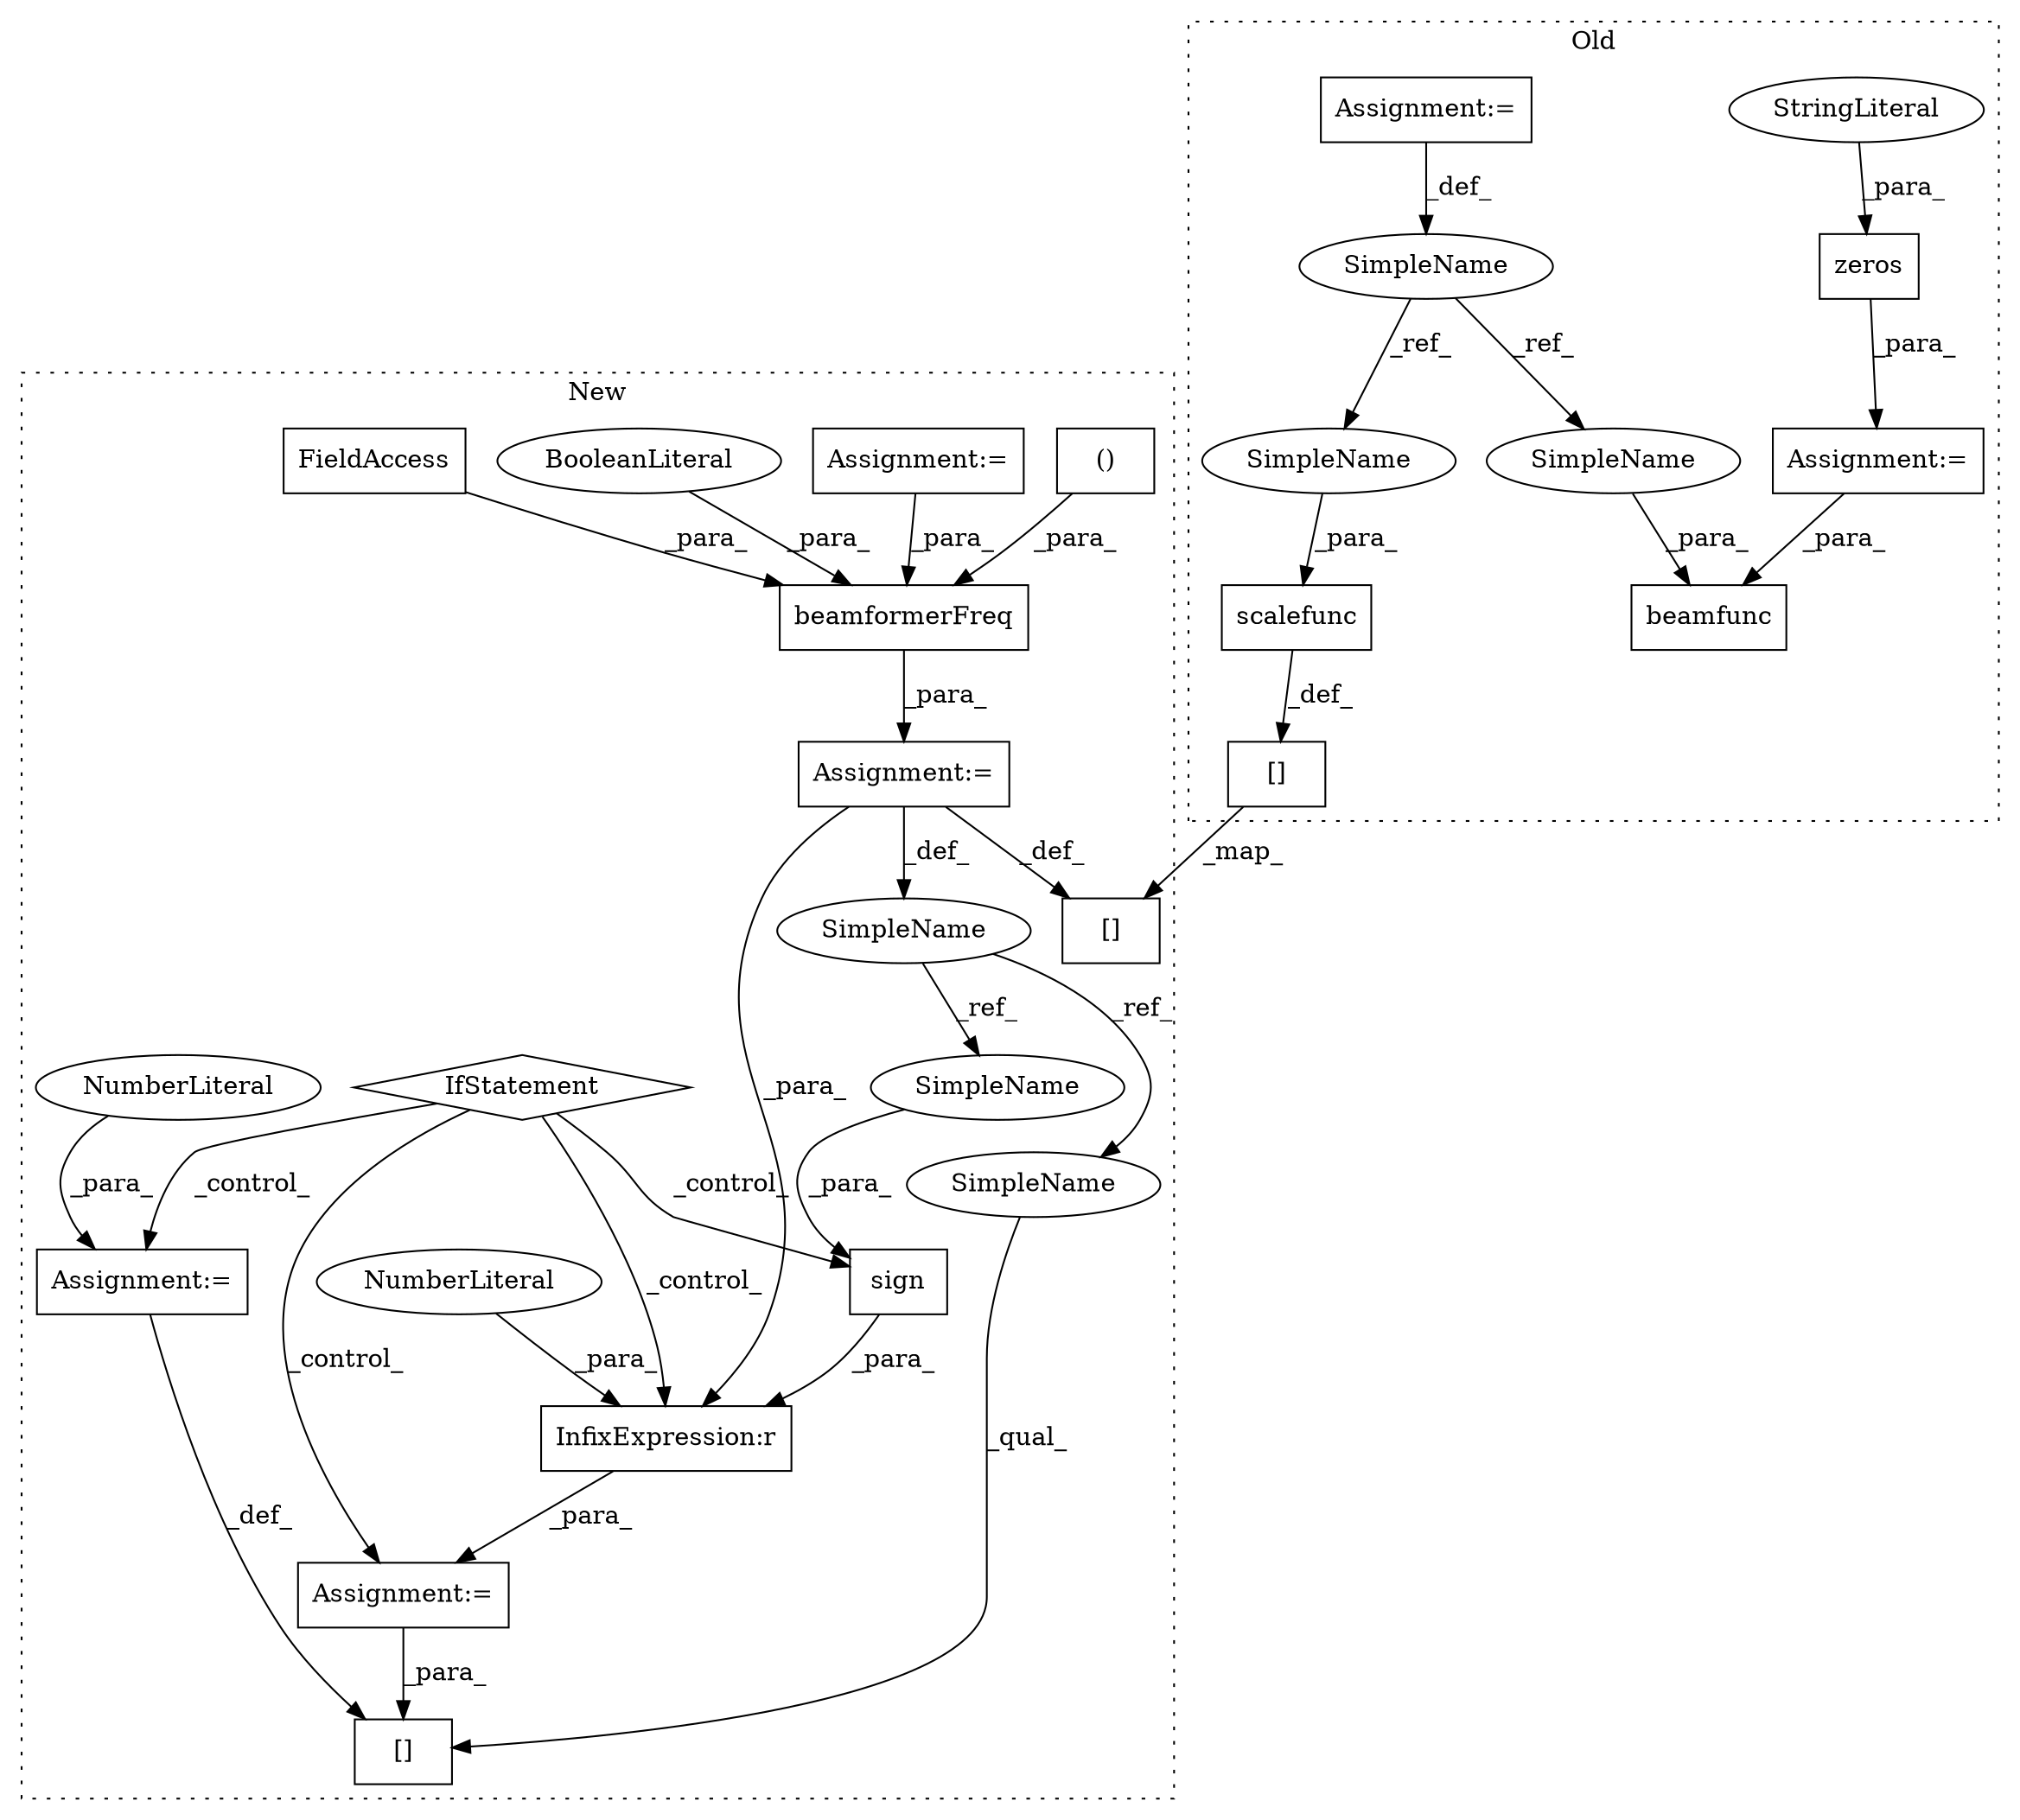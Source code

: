 digraph G {
subgraph cluster0 {
1 [label="beamfunc" a="32" s="7417,7443" l="9,1" shape="box"];
3 [label="zeros" a="32" s="6777,6798" l="6,1" shape="box"];
4 [label="StringLiteral" a="45" s="6795" l="3" shape="ellipse"];
5 [label="Assignment:=" a="7" s="6776" l="1" shape="box"];
6 [label="Assignment:=" a="7" s="6838" l="1" shape="box"];
8 [label="[]" a="2" s="7454,7458" l="3,1" shape="box"];
12 [label="SimpleName" a="42" s="6837" l="1" shape="ellipse"];
13 [label="scalefunc" a="32" s="7460,7471" l="10,1" shape="box"];
25 [label="SimpleName" a="42" s="7470" l="1" shape="ellipse"];
26 [label="SimpleName" a="42" s="7432" l="1" shape="ellipse"];
label = "Old";
style="dotted";
}
subgraph cluster1 {
2 [label="[]" a="2" s="7010,7037" l="17,1" shape="box"];
7 [label="()" a="106" s="6859" l="59" shape="box"];
9 [label="[]" a="2" s="7062,7066" l="3,1" shape="box"];
10 [label="sign" a="32" s="6971,6992" l="5,1" shape="box"];
11 [label="SimpleName" a="42" s="6769" l="16" shape="ellipse"];
14 [label="InfixExpression:r" a="27" s="6993" l="3" shape="box"];
15 [label="NumberLiteral" a="34" s="6996" l="1" shape="ellipse"];
16 [label="IfStatement" a="25" s="6930,6945" l="4,2" shape="diamond"];
17 [label="Assignment:=" a="7" s="7038" l="1" shape="box"];
18 [label="NumberLiteral" a="34" s="7039" l="3" shape="ellipse"];
19 [label="Assignment:=" a="7" s="6785" l="1" shape="box"];
20 [label="Assignment:=" a="7" s="6969" l="1" shape="box"];
21 [label="Assignment:=" a="7" s="6465" l="1" shape="box"];
22 [label="beamformerFreq" a="32" s="6786,6918" l="15,2" shape="box"];
23 [label="BooleanLiteral" a="9" s="6801" l="5" shape="ellipse"];
24 [label="FieldAccess" a="22" s="6827" l="11" shape="box"];
27 [label="SimpleName" a="42" s="6976" l="16" shape="ellipse"];
28 [label="SimpleName" a="42" s="7010" l="16" shape="ellipse"];
label = "New";
style="dotted";
}
3 -> 5 [label="_para_"];
4 -> 3 [label="_para_"];
5 -> 1 [label="_para_"];
6 -> 12 [label="_def_"];
7 -> 22 [label="_para_"];
8 -> 9 [label="_map_"];
10 -> 14 [label="_para_"];
11 -> 27 [label="_ref_"];
11 -> 28 [label="_ref_"];
12 -> 26 [label="_ref_"];
12 -> 25 [label="_ref_"];
13 -> 8 [label="_def_"];
14 -> 20 [label="_para_"];
15 -> 14 [label="_para_"];
16 -> 20 [label="_control_"];
16 -> 17 [label="_control_"];
16 -> 10 [label="_control_"];
16 -> 14 [label="_control_"];
17 -> 2 [label="_def_"];
18 -> 17 [label="_para_"];
19 -> 9 [label="_def_"];
19 -> 14 [label="_para_"];
19 -> 11 [label="_def_"];
20 -> 2 [label="_para_"];
21 -> 22 [label="_para_"];
22 -> 19 [label="_para_"];
23 -> 22 [label="_para_"];
24 -> 22 [label="_para_"];
25 -> 13 [label="_para_"];
26 -> 1 [label="_para_"];
27 -> 10 [label="_para_"];
28 -> 2 [label="_qual_"];
}